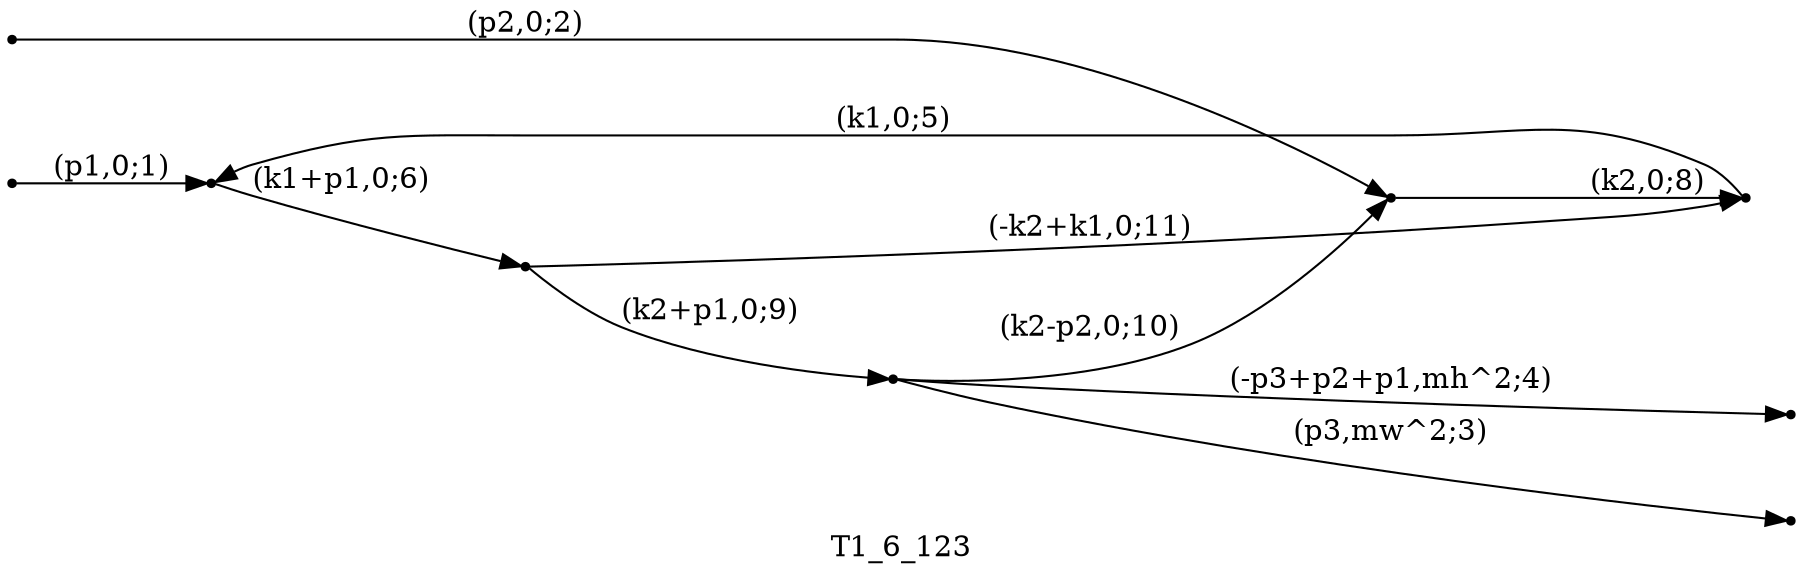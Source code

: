 digraph T1_6_123 {
  label="T1_6_123";
  rankdir="LR";
  subgraph edges {
    -1 -> 2 [label="(p1,0;1)"];
    -2 -> 4 [label="(p2,0;2)"];
    3 -> -3 [label="(p3,mw^2;3)"];
    3 -> -4 [label="(-p3+p2+p1,mh^2;4)"];
    5 -> 2 [label="(k1,0;5)"];
    2 -> 1 [label="(k1+p1,0;6)"];
    4 -> 5 [label="(k2,0;8)"];
    1 -> 3 [label="(k2+p1,0;9)"];
    3 -> 4 [label="(k2-p2,0;10)"];
    1 -> 5 [label="(-k2+k1,0;11)"];
  }
  subgraph incoming { rank="source"; -1; -2; }
  subgraph outgoing { rank="sink"; -3; -4; }
-4 [shape=point];
-3 [shape=point];
-2 [shape=point];
-1 [shape=point];
1 [shape=point];
2 [shape=point];
3 [shape=point];
4 [shape=point];
5 [shape=point];
}

